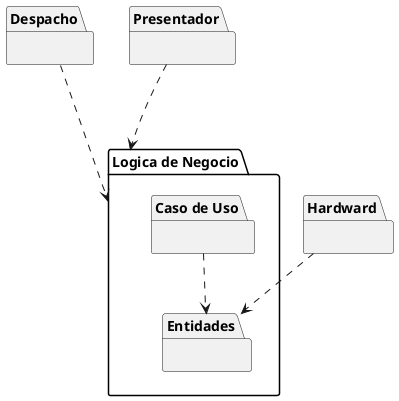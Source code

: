 @startuml

!$Dispatch = "Despacho"
!$BussinesLogic  = "Logica de Negocio"
!$Presenter  = "Presentador"
!$Persistence  = "Hardward"
!$UseCases  = "Caso de Uso"
!$Entities  = "Entidades"

package "$Dispatch" {}

package "$BussinesLogic" {
        package "$UseCases" {}
        package "$Entities" {}

        "$UseCases" ..> "$Entities"
}

package "$Presenter" {}
package "$Persistence" {}

"$Dispatch" ...> "$BussinesLogic"
"$Presenter" ...> "$BussinesLogic"
"$Persistence" ..> "$Entities"

@enduml
